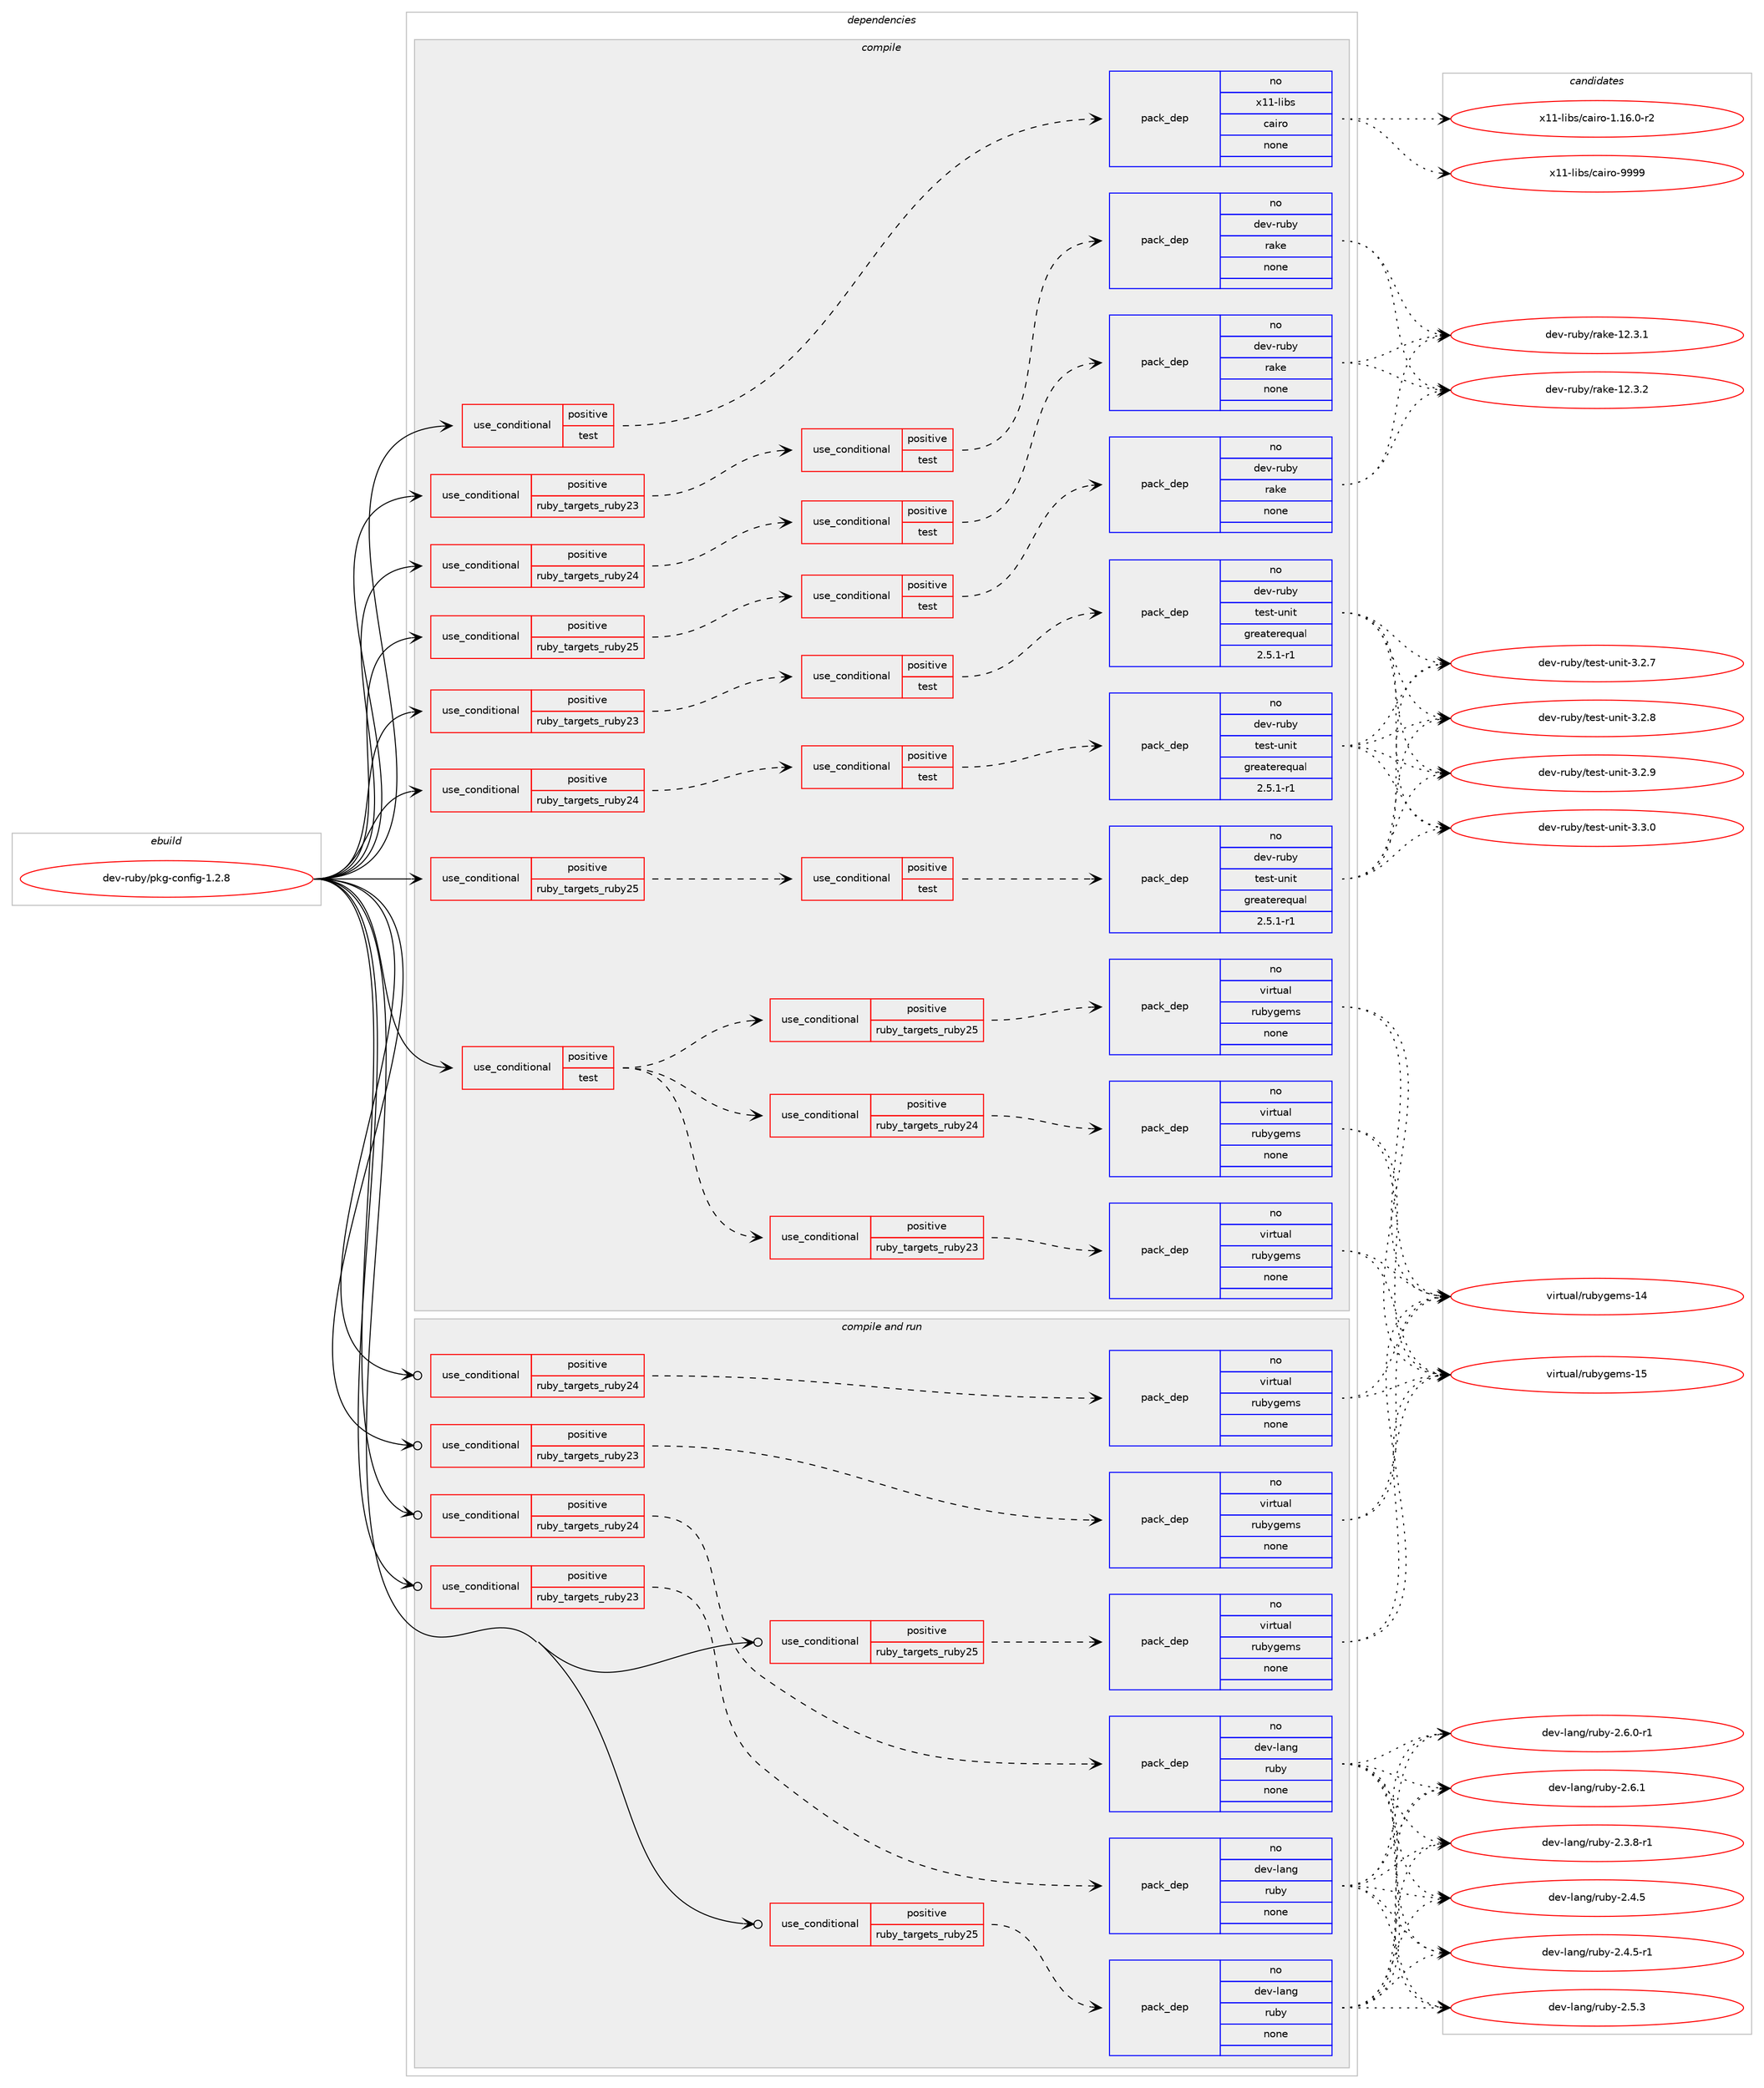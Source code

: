 digraph prolog {

# *************
# Graph options
# *************

newrank=true;
concentrate=true;
compound=true;
graph [rankdir=LR,fontname=Helvetica,fontsize=10,ranksep=1.5];#, ranksep=2.5, nodesep=0.2];
edge  [arrowhead=vee];
node  [fontname=Helvetica,fontsize=10];

# **********
# The ebuild
# **********

subgraph cluster_leftcol {
color=gray;
rank=same;
label=<<i>ebuild</i>>;
id [label="dev-ruby/pkg-config-1.2.8", color=red, width=4, href="../dev-ruby/pkg-config-1.2.8.svg"];
}

# ****************
# The dependencies
# ****************

subgraph cluster_midcol {
color=gray;
label=<<i>dependencies</i>>;
subgraph cluster_compile {
fillcolor="#eeeeee";
style=filled;
label=<<i>compile</i>>;
subgraph cond409347 {
dependency1511446 [label=<<TABLE BORDER="0" CELLBORDER="1" CELLSPACING="0" CELLPADDING="4"><TR><TD ROWSPAN="3" CELLPADDING="10">use_conditional</TD></TR><TR><TD>positive</TD></TR><TR><TD>ruby_targets_ruby23</TD></TR></TABLE>>, shape=none, color=red];
subgraph cond409348 {
dependency1511447 [label=<<TABLE BORDER="0" CELLBORDER="1" CELLSPACING="0" CELLPADDING="4"><TR><TD ROWSPAN="3" CELLPADDING="10">use_conditional</TD></TR><TR><TD>positive</TD></TR><TR><TD>test</TD></TR></TABLE>>, shape=none, color=red];
subgraph pack1078593 {
dependency1511448 [label=<<TABLE BORDER="0" CELLBORDER="1" CELLSPACING="0" CELLPADDING="4" WIDTH="220"><TR><TD ROWSPAN="6" CELLPADDING="30">pack_dep</TD></TR><TR><TD WIDTH="110">no</TD></TR><TR><TD>dev-ruby</TD></TR><TR><TD>rake</TD></TR><TR><TD>none</TD></TR><TR><TD></TD></TR></TABLE>>, shape=none, color=blue];
}
dependency1511447:e -> dependency1511448:w [weight=20,style="dashed",arrowhead="vee"];
}
dependency1511446:e -> dependency1511447:w [weight=20,style="dashed",arrowhead="vee"];
}
id:e -> dependency1511446:w [weight=20,style="solid",arrowhead="vee"];
subgraph cond409349 {
dependency1511449 [label=<<TABLE BORDER="0" CELLBORDER="1" CELLSPACING="0" CELLPADDING="4"><TR><TD ROWSPAN="3" CELLPADDING="10">use_conditional</TD></TR><TR><TD>positive</TD></TR><TR><TD>ruby_targets_ruby23</TD></TR></TABLE>>, shape=none, color=red];
subgraph cond409350 {
dependency1511450 [label=<<TABLE BORDER="0" CELLBORDER="1" CELLSPACING="0" CELLPADDING="4"><TR><TD ROWSPAN="3" CELLPADDING="10">use_conditional</TD></TR><TR><TD>positive</TD></TR><TR><TD>test</TD></TR></TABLE>>, shape=none, color=red];
subgraph pack1078594 {
dependency1511451 [label=<<TABLE BORDER="0" CELLBORDER="1" CELLSPACING="0" CELLPADDING="4" WIDTH="220"><TR><TD ROWSPAN="6" CELLPADDING="30">pack_dep</TD></TR><TR><TD WIDTH="110">no</TD></TR><TR><TD>dev-ruby</TD></TR><TR><TD>test-unit</TD></TR><TR><TD>greaterequal</TD></TR><TR><TD>2.5.1-r1</TD></TR></TABLE>>, shape=none, color=blue];
}
dependency1511450:e -> dependency1511451:w [weight=20,style="dashed",arrowhead="vee"];
}
dependency1511449:e -> dependency1511450:w [weight=20,style="dashed",arrowhead="vee"];
}
id:e -> dependency1511449:w [weight=20,style="solid",arrowhead="vee"];
subgraph cond409351 {
dependency1511452 [label=<<TABLE BORDER="0" CELLBORDER="1" CELLSPACING="0" CELLPADDING="4"><TR><TD ROWSPAN="3" CELLPADDING="10">use_conditional</TD></TR><TR><TD>positive</TD></TR><TR><TD>ruby_targets_ruby24</TD></TR></TABLE>>, shape=none, color=red];
subgraph cond409352 {
dependency1511453 [label=<<TABLE BORDER="0" CELLBORDER="1" CELLSPACING="0" CELLPADDING="4"><TR><TD ROWSPAN="3" CELLPADDING="10">use_conditional</TD></TR><TR><TD>positive</TD></TR><TR><TD>test</TD></TR></TABLE>>, shape=none, color=red];
subgraph pack1078595 {
dependency1511454 [label=<<TABLE BORDER="0" CELLBORDER="1" CELLSPACING="0" CELLPADDING="4" WIDTH="220"><TR><TD ROWSPAN="6" CELLPADDING="30">pack_dep</TD></TR><TR><TD WIDTH="110">no</TD></TR><TR><TD>dev-ruby</TD></TR><TR><TD>rake</TD></TR><TR><TD>none</TD></TR><TR><TD></TD></TR></TABLE>>, shape=none, color=blue];
}
dependency1511453:e -> dependency1511454:w [weight=20,style="dashed",arrowhead="vee"];
}
dependency1511452:e -> dependency1511453:w [weight=20,style="dashed",arrowhead="vee"];
}
id:e -> dependency1511452:w [weight=20,style="solid",arrowhead="vee"];
subgraph cond409353 {
dependency1511455 [label=<<TABLE BORDER="0" CELLBORDER="1" CELLSPACING="0" CELLPADDING="4"><TR><TD ROWSPAN="3" CELLPADDING="10">use_conditional</TD></TR><TR><TD>positive</TD></TR><TR><TD>ruby_targets_ruby24</TD></TR></TABLE>>, shape=none, color=red];
subgraph cond409354 {
dependency1511456 [label=<<TABLE BORDER="0" CELLBORDER="1" CELLSPACING="0" CELLPADDING="4"><TR><TD ROWSPAN="3" CELLPADDING="10">use_conditional</TD></TR><TR><TD>positive</TD></TR><TR><TD>test</TD></TR></TABLE>>, shape=none, color=red];
subgraph pack1078596 {
dependency1511457 [label=<<TABLE BORDER="0" CELLBORDER="1" CELLSPACING="0" CELLPADDING="4" WIDTH="220"><TR><TD ROWSPAN="6" CELLPADDING="30">pack_dep</TD></TR><TR><TD WIDTH="110">no</TD></TR><TR><TD>dev-ruby</TD></TR><TR><TD>test-unit</TD></TR><TR><TD>greaterequal</TD></TR><TR><TD>2.5.1-r1</TD></TR></TABLE>>, shape=none, color=blue];
}
dependency1511456:e -> dependency1511457:w [weight=20,style="dashed",arrowhead="vee"];
}
dependency1511455:e -> dependency1511456:w [weight=20,style="dashed",arrowhead="vee"];
}
id:e -> dependency1511455:w [weight=20,style="solid",arrowhead="vee"];
subgraph cond409355 {
dependency1511458 [label=<<TABLE BORDER="0" CELLBORDER="1" CELLSPACING="0" CELLPADDING="4"><TR><TD ROWSPAN="3" CELLPADDING="10">use_conditional</TD></TR><TR><TD>positive</TD></TR><TR><TD>ruby_targets_ruby25</TD></TR></TABLE>>, shape=none, color=red];
subgraph cond409356 {
dependency1511459 [label=<<TABLE BORDER="0" CELLBORDER="1" CELLSPACING="0" CELLPADDING="4"><TR><TD ROWSPAN="3" CELLPADDING="10">use_conditional</TD></TR><TR><TD>positive</TD></TR><TR><TD>test</TD></TR></TABLE>>, shape=none, color=red];
subgraph pack1078597 {
dependency1511460 [label=<<TABLE BORDER="0" CELLBORDER="1" CELLSPACING="0" CELLPADDING="4" WIDTH="220"><TR><TD ROWSPAN="6" CELLPADDING="30">pack_dep</TD></TR><TR><TD WIDTH="110">no</TD></TR><TR><TD>dev-ruby</TD></TR><TR><TD>rake</TD></TR><TR><TD>none</TD></TR><TR><TD></TD></TR></TABLE>>, shape=none, color=blue];
}
dependency1511459:e -> dependency1511460:w [weight=20,style="dashed",arrowhead="vee"];
}
dependency1511458:e -> dependency1511459:w [weight=20,style="dashed",arrowhead="vee"];
}
id:e -> dependency1511458:w [weight=20,style="solid",arrowhead="vee"];
subgraph cond409357 {
dependency1511461 [label=<<TABLE BORDER="0" CELLBORDER="1" CELLSPACING="0" CELLPADDING="4"><TR><TD ROWSPAN="3" CELLPADDING="10">use_conditional</TD></TR><TR><TD>positive</TD></TR><TR><TD>ruby_targets_ruby25</TD></TR></TABLE>>, shape=none, color=red];
subgraph cond409358 {
dependency1511462 [label=<<TABLE BORDER="0" CELLBORDER="1" CELLSPACING="0" CELLPADDING="4"><TR><TD ROWSPAN="3" CELLPADDING="10">use_conditional</TD></TR><TR><TD>positive</TD></TR><TR><TD>test</TD></TR></TABLE>>, shape=none, color=red];
subgraph pack1078598 {
dependency1511463 [label=<<TABLE BORDER="0" CELLBORDER="1" CELLSPACING="0" CELLPADDING="4" WIDTH="220"><TR><TD ROWSPAN="6" CELLPADDING="30">pack_dep</TD></TR><TR><TD WIDTH="110">no</TD></TR><TR><TD>dev-ruby</TD></TR><TR><TD>test-unit</TD></TR><TR><TD>greaterequal</TD></TR><TR><TD>2.5.1-r1</TD></TR></TABLE>>, shape=none, color=blue];
}
dependency1511462:e -> dependency1511463:w [weight=20,style="dashed",arrowhead="vee"];
}
dependency1511461:e -> dependency1511462:w [weight=20,style="dashed",arrowhead="vee"];
}
id:e -> dependency1511461:w [weight=20,style="solid",arrowhead="vee"];
subgraph cond409359 {
dependency1511464 [label=<<TABLE BORDER="0" CELLBORDER="1" CELLSPACING="0" CELLPADDING="4"><TR><TD ROWSPAN="3" CELLPADDING="10">use_conditional</TD></TR><TR><TD>positive</TD></TR><TR><TD>test</TD></TR></TABLE>>, shape=none, color=red];
subgraph cond409360 {
dependency1511465 [label=<<TABLE BORDER="0" CELLBORDER="1" CELLSPACING="0" CELLPADDING="4"><TR><TD ROWSPAN="3" CELLPADDING="10">use_conditional</TD></TR><TR><TD>positive</TD></TR><TR><TD>ruby_targets_ruby23</TD></TR></TABLE>>, shape=none, color=red];
subgraph pack1078599 {
dependency1511466 [label=<<TABLE BORDER="0" CELLBORDER="1" CELLSPACING="0" CELLPADDING="4" WIDTH="220"><TR><TD ROWSPAN="6" CELLPADDING="30">pack_dep</TD></TR><TR><TD WIDTH="110">no</TD></TR><TR><TD>virtual</TD></TR><TR><TD>rubygems</TD></TR><TR><TD>none</TD></TR><TR><TD></TD></TR></TABLE>>, shape=none, color=blue];
}
dependency1511465:e -> dependency1511466:w [weight=20,style="dashed",arrowhead="vee"];
}
dependency1511464:e -> dependency1511465:w [weight=20,style="dashed",arrowhead="vee"];
subgraph cond409361 {
dependency1511467 [label=<<TABLE BORDER="0" CELLBORDER="1" CELLSPACING="0" CELLPADDING="4"><TR><TD ROWSPAN="3" CELLPADDING="10">use_conditional</TD></TR><TR><TD>positive</TD></TR><TR><TD>ruby_targets_ruby24</TD></TR></TABLE>>, shape=none, color=red];
subgraph pack1078600 {
dependency1511468 [label=<<TABLE BORDER="0" CELLBORDER="1" CELLSPACING="0" CELLPADDING="4" WIDTH="220"><TR><TD ROWSPAN="6" CELLPADDING="30">pack_dep</TD></TR><TR><TD WIDTH="110">no</TD></TR><TR><TD>virtual</TD></TR><TR><TD>rubygems</TD></TR><TR><TD>none</TD></TR><TR><TD></TD></TR></TABLE>>, shape=none, color=blue];
}
dependency1511467:e -> dependency1511468:w [weight=20,style="dashed",arrowhead="vee"];
}
dependency1511464:e -> dependency1511467:w [weight=20,style="dashed",arrowhead="vee"];
subgraph cond409362 {
dependency1511469 [label=<<TABLE BORDER="0" CELLBORDER="1" CELLSPACING="0" CELLPADDING="4"><TR><TD ROWSPAN="3" CELLPADDING="10">use_conditional</TD></TR><TR><TD>positive</TD></TR><TR><TD>ruby_targets_ruby25</TD></TR></TABLE>>, shape=none, color=red];
subgraph pack1078601 {
dependency1511470 [label=<<TABLE BORDER="0" CELLBORDER="1" CELLSPACING="0" CELLPADDING="4" WIDTH="220"><TR><TD ROWSPAN="6" CELLPADDING="30">pack_dep</TD></TR><TR><TD WIDTH="110">no</TD></TR><TR><TD>virtual</TD></TR><TR><TD>rubygems</TD></TR><TR><TD>none</TD></TR><TR><TD></TD></TR></TABLE>>, shape=none, color=blue];
}
dependency1511469:e -> dependency1511470:w [weight=20,style="dashed",arrowhead="vee"];
}
dependency1511464:e -> dependency1511469:w [weight=20,style="dashed",arrowhead="vee"];
}
id:e -> dependency1511464:w [weight=20,style="solid",arrowhead="vee"];
subgraph cond409363 {
dependency1511471 [label=<<TABLE BORDER="0" CELLBORDER="1" CELLSPACING="0" CELLPADDING="4"><TR><TD ROWSPAN="3" CELLPADDING="10">use_conditional</TD></TR><TR><TD>positive</TD></TR><TR><TD>test</TD></TR></TABLE>>, shape=none, color=red];
subgraph pack1078602 {
dependency1511472 [label=<<TABLE BORDER="0" CELLBORDER="1" CELLSPACING="0" CELLPADDING="4" WIDTH="220"><TR><TD ROWSPAN="6" CELLPADDING="30">pack_dep</TD></TR><TR><TD WIDTH="110">no</TD></TR><TR><TD>x11-libs</TD></TR><TR><TD>cairo</TD></TR><TR><TD>none</TD></TR><TR><TD></TD></TR></TABLE>>, shape=none, color=blue];
}
dependency1511471:e -> dependency1511472:w [weight=20,style="dashed",arrowhead="vee"];
}
id:e -> dependency1511471:w [weight=20,style="solid",arrowhead="vee"];
}
subgraph cluster_compileandrun {
fillcolor="#eeeeee";
style=filled;
label=<<i>compile and run</i>>;
subgraph cond409364 {
dependency1511473 [label=<<TABLE BORDER="0" CELLBORDER="1" CELLSPACING="0" CELLPADDING="4"><TR><TD ROWSPAN="3" CELLPADDING="10">use_conditional</TD></TR><TR><TD>positive</TD></TR><TR><TD>ruby_targets_ruby23</TD></TR></TABLE>>, shape=none, color=red];
subgraph pack1078603 {
dependency1511474 [label=<<TABLE BORDER="0" CELLBORDER="1" CELLSPACING="0" CELLPADDING="4" WIDTH="220"><TR><TD ROWSPAN="6" CELLPADDING="30">pack_dep</TD></TR><TR><TD WIDTH="110">no</TD></TR><TR><TD>dev-lang</TD></TR><TR><TD>ruby</TD></TR><TR><TD>none</TD></TR><TR><TD></TD></TR></TABLE>>, shape=none, color=blue];
}
dependency1511473:e -> dependency1511474:w [weight=20,style="dashed",arrowhead="vee"];
}
id:e -> dependency1511473:w [weight=20,style="solid",arrowhead="odotvee"];
subgraph cond409365 {
dependency1511475 [label=<<TABLE BORDER="0" CELLBORDER="1" CELLSPACING="0" CELLPADDING="4"><TR><TD ROWSPAN="3" CELLPADDING="10">use_conditional</TD></TR><TR><TD>positive</TD></TR><TR><TD>ruby_targets_ruby23</TD></TR></TABLE>>, shape=none, color=red];
subgraph pack1078604 {
dependency1511476 [label=<<TABLE BORDER="0" CELLBORDER="1" CELLSPACING="0" CELLPADDING="4" WIDTH="220"><TR><TD ROWSPAN="6" CELLPADDING="30">pack_dep</TD></TR><TR><TD WIDTH="110">no</TD></TR><TR><TD>virtual</TD></TR><TR><TD>rubygems</TD></TR><TR><TD>none</TD></TR><TR><TD></TD></TR></TABLE>>, shape=none, color=blue];
}
dependency1511475:e -> dependency1511476:w [weight=20,style="dashed",arrowhead="vee"];
}
id:e -> dependency1511475:w [weight=20,style="solid",arrowhead="odotvee"];
subgraph cond409366 {
dependency1511477 [label=<<TABLE BORDER="0" CELLBORDER="1" CELLSPACING="0" CELLPADDING="4"><TR><TD ROWSPAN="3" CELLPADDING="10">use_conditional</TD></TR><TR><TD>positive</TD></TR><TR><TD>ruby_targets_ruby24</TD></TR></TABLE>>, shape=none, color=red];
subgraph pack1078605 {
dependency1511478 [label=<<TABLE BORDER="0" CELLBORDER="1" CELLSPACING="0" CELLPADDING="4" WIDTH="220"><TR><TD ROWSPAN="6" CELLPADDING="30">pack_dep</TD></TR><TR><TD WIDTH="110">no</TD></TR><TR><TD>dev-lang</TD></TR><TR><TD>ruby</TD></TR><TR><TD>none</TD></TR><TR><TD></TD></TR></TABLE>>, shape=none, color=blue];
}
dependency1511477:e -> dependency1511478:w [weight=20,style="dashed",arrowhead="vee"];
}
id:e -> dependency1511477:w [weight=20,style="solid",arrowhead="odotvee"];
subgraph cond409367 {
dependency1511479 [label=<<TABLE BORDER="0" CELLBORDER="1" CELLSPACING="0" CELLPADDING="4"><TR><TD ROWSPAN="3" CELLPADDING="10">use_conditional</TD></TR><TR><TD>positive</TD></TR><TR><TD>ruby_targets_ruby24</TD></TR></TABLE>>, shape=none, color=red];
subgraph pack1078606 {
dependency1511480 [label=<<TABLE BORDER="0" CELLBORDER="1" CELLSPACING="0" CELLPADDING="4" WIDTH="220"><TR><TD ROWSPAN="6" CELLPADDING="30">pack_dep</TD></TR><TR><TD WIDTH="110">no</TD></TR><TR><TD>virtual</TD></TR><TR><TD>rubygems</TD></TR><TR><TD>none</TD></TR><TR><TD></TD></TR></TABLE>>, shape=none, color=blue];
}
dependency1511479:e -> dependency1511480:w [weight=20,style="dashed",arrowhead="vee"];
}
id:e -> dependency1511479:w [weight=20,style="solid",arrowhead="odotvee"];
subgraph cond409368 {
dependency1511481 [label=<<TABLE BORDER="0" CELLBORDER="1" CELLSPACING="0" CELLPADDING="4"><TR><TD ROWSPAN="3" CELLPADDING="10">use_conditional</TD></TR><TR><TD>positive</TD></TR><TR><TD>ruby_targets_ruby25</TD></TR></TABLE>>, shape=none, color=red];
subgraph pack1078607 {
dependency1511482 [label=<<TABLE BORDER="0" CELLBORDER="1" CELLSPACING="0" CELLPADDING="4" WIDTH="220"><TR><TD ROWSPAN="6" CELLPADDING="30">pack_dep</TD></TR><TR><TD WIDTH="110">no</TD></TR><TR><TD>dev-lang</TD></TR><TR><TD>ruby</TD></TR><TR><TD>none</TD></TR><TR><TD></TD></TR></TABLE>>, shape=none, color=blue];
}
dependency1511481:e -> dependency1511482:w [weight=20,style="dashed",arrowhead="vee"];
}
id:e -> dependency1511481:w [weight=20,style="solid",arrowhead="odotvee"];
subgraph cond409369 {
dependency1511483 [label=<<TABLE BORDER="0" CELLBORDER="1" CELLSPACING="0" CELLPADDING="4"><TR><TD ROWSPAN="3" CELLPADDING="10">use_conditional</TD></TR><TR><TD>positive</TD></TR><TR><TD>ruby_targets_ruby25</TD></TR></TABLE>>, shape=none, color=red];
subgraph pack1078608 {
dependency1511484 [label=<<TABLE BORDER="0" CELLBORDER="1" CELLSPACING="0" CELLPADDING="4" WIDTH="220"><TR><TD ROWSPAN="6" CELLPADDING="30">pack_dep</TD></TR><TR><TD WIDTH="110">no</TD></TR><TR><TD>virtual</TD></TR><TR><TD>rubygems</TD></TR><TR><TD>none</TD></TR><TR><TD></TD></TR></TABLE>>, shape=none, color=blue];
}
dependency1511483:e -> dependency1511484:w [weight=20,style="dashed",arrowhead="vee"];
}
id:e -> dependency1511483:w [weight=20,style="solid",arrowhead="odotvee"];
}
subgraph cluster_run {
fillcolor="#eeeeee";
style=filled;
label=<<i>run</i>>;
}
}

# **************
# The candidates
# **************

subgraph cluster_choices {
rank=same;
color=gray;
label=<<i>candidates</i>>;

subgraph choice1078593 {
color=black;
nodesep=1;
choice1001011184511411798121471149710710145495046514649 [label="dev-ruby/rake-12.3.1", color=red, width=4,href="../dev-ruby/rake-12.3.1.svg"];
choice1001011184511411798121471149710710145495046514650 [label="dev-ruby/rake-12.3.2", color=red, width=4,href="../dev-ruby/rake-12.3.2.svg"];
dependency1511448:e -> choice1001011184511411798121471149710710145495046514649:w [style=dotted,weight="100"];
dependency1511448:e -> choice1001011184511411798121471149710710145495046514650:w [style=dotted,weight="100"];
}
subgraph choice1078594 {
color=black;
nodesep=1;
choice10010111845114117981214711610111511645117110105116455146504655 [label="dev-ruby/test-unit-3.2.7", color=red, width=4,href="../dev-ruby/test-unit-3.2.7.svg"];
choice10010111845114117981214711610111511645117110105116455146504656 [label="dev-ruby/test-unit-3.2.8", color=red, width=4,href="../dev-ruby/test-unit-3.2.8.svg"];
choice10010111845114117981214711610111511645117110105116455146504657 [label="dev-ruby/test-unit-3.2.9", color=red, width=4,href="../dev-ruby/test-unit-3.2.9.svg"];
choice10010111845114117981214711610111511645117110105116455146514648 [label="dev-ruby/test-unit-3.3.0", color=red, width=4,href="../dev-ruby/test-unit-3.3.0.svg"];
dependency1511451:e -> choice10010111845114117981214711610111511645117110105116455146504655:w [style=dotted,weight="100"];
dependency1511451:e -> choice10010111845114117981214711610111511645117110105116455146504656:w [style=dotted,weight="100"];
dependency1511451:e -> choice10010111845114117981214711610111511645117110105116455146504657:w [style=dotted,weight="100"];
dependency1511451:e -> choice10010111845114117981214711610111511645117110105116455146514648:w [style=dotted,weight="100"];
}
subgraph choice1078595 {
color=black;
nodesep=1;
choice1001011184511411798121471149710710145495046514649 [label="dev-ruby/rake-12.3.1", color=red, width=4,href="../dev-ruby/rake-12.3.1.svg"];
choice1001011184511411798121471149710710145495046514650 [label="dev-ruby/rake-12.3.2", color=red, width=4,href="../dev-ruby/rake-12.3.2.svg"];
dependency1511454:e -> choice1001011184511411798121471149710710145495046514649:w [style=dotted,weight="100"];
dependency1511454:e -> choice1001011184511411798121471149710710145495046514650:w [style=dotted,weight="100"];
}
subgraph choice1078596 {
color=black;
nodesep=1;
choice10010111845114117981214711610111511645117110105116455146504655 [label="dev-ruby/test-unit-3.2.7", color=red, width=4,href="../dev-ruby/test-unit-3.2.7.svg"];
choice10010111845114117981214711610111511645117110105116455146504656 [label="dev-ruby/test-unit-3.2.8", color=red, width=4,href="../dev-ruby/test-unit-3.2.8.svg"];
choice10010111845114117981214711610111511645117110105116455146504657 [label="dev-ruby/test-unit-3.2.9", color=red, width=4,href="../dev-ruby/test-unit-3.2.9.svg"];
choice10010111845114117981214711610111511645117110105116455146514648 [label="dev-ruby/test-unit-3.3.0", color=red, width=4,href="../dev-ruby/test-unit-3.3.0.svg"];
dependency1511457:e -> choice10010111845114117981214711610111511645117110105116455146504655:w [style=dotted,weight="100"];
dependency1511457:e -> choice10010111845114117981214711610111511645117110105116455146504656:w [style=dotted,weight="100"];
dependency1511457:e -> choice10010111845114117981214711610111511645117110105116455146504657:w [style=dotted,weight="100"];
dependency1511457:e -> choice10010111845114117981214711610111511645117110105116455146514648:w [style=dotted,weight="100"];
}
subgraph choice1078597 {
color=black;
nodesep=1;
choice1001011184511411798121471149710710145495046514649 [label="dev-ruby/rake-12.3.1", color=red, width=4,href="../dev-ruby/rake-12.3.1.svg"];
choice1001011184511411798121471149710710145495046514650 [label="dev-ruby/rake-12.3.2", color=red, width=4,href="../dev-ruby/rake-12.3.2.svg"];
dependency1511460:e -> choice1001011184511411798121471149710710145495046514649:w [style=dotted,weight="100"];
dependency1511460:e -> choice1001011184511411798121471149710710145495046514650:w [style=dotted,weight="100"];
}
subgraph choice1078598 {
color=black;
nodesep=1;
choice10010111845114117981214711610111511645117110105116455146504655 [label="dev-ruby/test-unit-3.2.7", color=red, width=4,href="../dev-ruby/test-unit-3.2.7.svg"];
choice10010111845114117981214711610111511645117110105116455146504656 [label="dev-ruby/test-unit-3.2.8", color=red, width=4,href="../dev-ruby/test-unit-3.2.8.svg"];
choice10010111845114117981214711610111511645117110105116455146504657 [label="dev-ruby/test-unit-3.2.9", color=red, width=4,href="../dev-ruby/test-unit-3.2.9.svg"];
choice10010111845114117981214711610111511645117110105116455146514648 [label="dev-ruby/test-unit-3.3.0", color=red, width=4,href="../dev-ruby/test-unit-3.3.0.svg"];
dependency1511463:e -> choice10010111845114117981214711610111511645117110105116455146504655:w [style=dotted,weight="100"];
dependency1511463:e -> choice10010111845114117981214711610111511645117110105116455146504656:w [style=dotted,weight="100"];
dependency1511463:e -> choice10010111845114117981214711610111511645117110105116455146504657:w [style=dotted,weight="100"];
dependency1511463:e -> choice10010111845114117981214711610111511645117110105116455146514648:w [style=dotted,weight="100"];
}
subgraph choice1078599 {
color=black;
nodesep=1;
choice118105114116117971084711411798121103101109115454952 [label="virtual/rubygems-14", color=red, width=4,href="../virtual/rubygems-14.svg"];
choice118105114116117971084711411798121103101109115454953 [label="virtual/rubygems-15", color=red, width=4,href="../virtual/rubygems-15.svg"];
dependency1511466:e -> choice118105114116117971084711411798121103101109115454952:w [style=dotted,weight="100"];
dependency1511466:e -> choice118105114116117971084711411798121103101109115454953:w [style=dotted,weight="100"];
}
subgraph choice1078600 {
color=black;
nodesep=1;
choice118105114116117971084711411798121103101109115454952 [label="virtual/rubygems-14", color=red, width=4,href="../virtual/rubygems-14.svg"];
choice118105114116117971084711411798121103101109115454953 [label="virtual/rubygems-15", color=red, width=4,href="../virtual/rubygems-15.svg"];
dependency1511468:e -> choice118105114116117971084711411798121103101109115454952:w [style=dotted,weight="100"];
dependency1511468:e -> choice118105114116117971084711411798121103101109115454953:w [style=dotted,weight="100"];
}
subgraph choice1078601 {
color=black;
nodesep=1;
choice118105114116117971084711411798121103101109115454952 [label="virtual/rubygems-14", color=red, width=4,href="../virtual/rubygems-14.svg"];
choice118105114116117971084711411798121103101109115454953 [label="virtual/rubygems-15", color=red, width=4,href="../virtual/rubygems-15.svg"];
dependency1511470:e -> choice118105114116117971084711411798121103101109115454952:w [style=dotted,weight="100"];
dependency1511470:e -> choice118105114116117971084711411798121103101109115454953:w [style=dotted,weight="100"];
}
subgraph choice1078602 {
color=black;
nodesep=1;
choice12049494510810598115479997105114111454946495446484511450 [label="x11-libs/cairo-1.16.0-r2", color=red, width=4,href="../x11-libs/cairo-1.16.0-r2.svg"];
choice120494945108105981154799971051141114557575757 [label="x11-libs/cairo-9999", color=red, width=4,href="../x11-libs/cairo-9999.svg"];
dependency1511472:e -> choice12049494510810598115479997105114111454946495446484511450:w [style=dotted,weight="100"];
dependency1511472:e -> choice120494945108105981154799971051141114557575757:w [style=dotted,weight="100"];
}
subgraph choice1078603 {
color=black;
nodesep=1;
choice100101118451089711010347114117981214550465146564511449 [label="dev-lang/ruby-2.3.8-r1", color=red, width=4,href="../dev-lang/ruby-2.3.8-r1.svg"];
choice10010111845108971101034711411798121455046524653 [label="dev-lang/ruby-2.4.5", color=red, width=4,href="../dev-lang/ruby-2.4.5.svg"];
choice100101118451089711010347114117981214550465246534511449 [label="dev-lang/ruby-2.4.5-r1", color=red, width=4,href="../dev-lang/ruby-2.4.5-r1.svg"];
choice10010111845108971101034711411798121455046534651 [label="dev-lang/ruby-2.5.3", color=red, width=4,href="../dev-lang/ruby-2.5.3.svg"];
choice100101118451089711010347114117981214550465446484511449 [label="dev-lang/ruby-2.6.0-r1", color=red, width=4,href="../dev-lang/ruby-2.6.0-r1.svg"];
choice10010111845108971101034711411798121455046544649 [label="dev-lang/ruby-2.6.1", color=red, width=4,href="../dev-lang/ruby-2.6.1.svg"];
dependency1511474:e -> choice100101118451089711010347114117981214550465146564511449:w [style=dotted,weight="100"];
dependency1511474:e -> choice10010111845108971101034711411798121455046524653:w [style=dotted,weight="100"];
dependency1511474:e -> choice100101118451089711010347114117981214550465246534511449:w [style=dotted,weight="100"];
dependency1511474:e -> choice10010111845108971101034711411798121455046534651:w [style=dotted,weight="100"];
dependency1511474:e -> choice100101118451089711010347114117981214550465446484511449:w [style=dotted,weight="100"];
dependency1511474:e -> choice10010111845108971101034711411798121455046544649:w [style=dotted,weight="100"];
}
subgraph choice1078604 {
color=black;
nodesep=1;
choice118105114116117971084711411798121103101109115454952 [label="virtual/rubygems-14", color=red, width=4,href="../virtual/rubygems-14.svg"];
choice118105114116117971084711411798121103101109115454953 [label="virtual/rubygems-15", color=red, width=4,href="../virtual/rubygems-15.svg"];
dependency1511476:e -> choice118105114116117971084711411798121103101109115454952:w [style=dotted,weight="100"];
dependency1511476:e -> choice118105114116117971084711411798121103101109115454953:w [style=dotted,weight="100"];
}
subgraph choice1078605 {
color=black;
nodesep=1;
choice100101118451089711010347114117981214550465146564511449 [label="dev-lang/ruby-2.3.8-r1", color=red, width=4,href="../dev-lang/ruby-2.3.8-r1.svg"];
choice10010111845108971101034711411798121455046524653 [label="dev-lang/ruby-2.4.5", color=red, width=4,href="../dev-lang/ruby-2.4.5.svg"];
choice100101118451089711010347114117981214550465246534511449 [label="dev-lang/ruby-2.4.5-r1", color=red, width=4,href="../dev-lang/ruby-2.4.5-r1.svg"];
choice10010111845108971101034711411798121455046534651 [label="dev-lang/ruby-2.5.3", color=red, width=4,href="../dev-lang/ruby-2.5.3.svg"];
choice100101118451089711010347114117981214550465446484511449 [label="dev-lang/ruby-2.6.0-r1", color=red, width=4,href="../dev-lang/ruby-2.6.0-r1.svg"];
choice10010111845108971101034711411798121455046544649 [label="dev-lang/ruby-2.6.1", color=red, width=4,href="../dev-lang/ruby-2.6.1.svg"];
dependency1511478:e -> choice100101118451089711010347114117981214550465146564511449:w [style=dotted,weight="100"];
dependency1511478:e -> choice10010111845108971101034711411798121455046524653:w [style=dotted,weight="100"];
dependency1511478:e -> choice100101118451089711010347114117981214550465246534511449:w [style=dotted,weight="100"];
dependency1511478:e -> choice10010111845108971101034711411798121455046534651:w [style=dotted,weight="100"];
dependency1511478:e -> choice100101118451089711010347114117981214550465446484511449:w [style=dotted,weight="100"];
dependency1511478:e -> choice10010111845108971101034711411798121455046544649:w [style=dotted,weight="100"];
}
subgraph choice1078606 {
color=black;
nodesep=1;
choice118105114116117971084711411798121103101109115454952 [label="virtual/rubygems-14", color=red, width=4,href="../virtual/rubygems-14.svg"];
choice118105114116117971084711411798121103101109115454953 [label="virtual/rubygems-15", color=red, width=4,href="../virtual/rubygems-15.svg"];
dependency1511480:e -> choice118105114116117971084711411798121103101109115454952:w [style=dotted,weight="100"];
dependency1511480:e -> choice118105114116117971084711411798121103101109115454953:w [style=dotted,weight="100"];
}
subgraph choice1078607 {
color=black;
nodesep=1;
choice100101118451089711010347114117981214550465146564511449 [label="dev-lang/ruby-2.3.8-r1", color=red, width=4,href="../dev-lang/ruby-2.3.8-r1.svg"];
choice10010111845108971101034711411798121455046524653 [label="dev-lang/ruby-2.4.5", color=red, width=4,href="../dev-lang/ruby-2.4.5.svg"];
choice100101118451089711010347114117981214550465246534511449 [label="dev-lang/ruby-2.4.5-r1", color=red, width=4,href="../dev-lang/ruby-2.4.5-r1.svg"];
choice10010111845108971101034711411798121455046534651 [label="dev-lang/ruby-2.5.3", color=red, width=4,href="../dev-lang/ruby-2.5.3.svg"];
choice100101118451089711010347114117981214550465446484511449 [label="dev-lang/ruby-2.6.0-r1", color=red, width=4,href="../dev-lang/ruby-2.6.0-r1.svg"];
choice10010111845108971101034711411798121455046544649 [label="dev-lang/ruby-2.6.1", color=red, width=4,href="../dev-lang/ruby-2.6.1.svg"];
dependency1511482:e -> choice100101118451089711010347114117981214550465146564511449:w [style=dotted,weight="100"];
dependency1511482:e -> choice10010111845108971101034711411798121455046524653:w [style=dotted,weight="100"];
dependency1511482:e -> choice100101118451089711010347114117981214550465246534511449:w [style=dotted,weight="100"];
dependency1511482:e -> choice10010111845108971101034711411798121455046534651:w [style=dotted,weight="100"];
dependency1511482:e -> choice100101118451089711010347114117981214550465446484511449:w [style=dotted,weight="100"];
dependency1511482:e -> choice10010111845108971101034711411798121455046544649:w [style=dotted,weight="100"];
}
subgraph choice1078608 {
color=black;
nodesep=1;
choice118105114116117971084711411798121103101109115454952 [label="virtual/rubygems-14", color=red, width=4,href="../virtual/rubygems-14.svg"];
choice118105114116117971084711411798121103101109115454953 [label="virtual/rubygems-15", color=red, width=4,href="../virtual/rubygems-15.svg"];
dependency1511484:e -> choice118105114116117971084711411798121103101109115454952:w [style=dotted,weight="100"];
dependency1511484:e -> choice118105114116117971084711411798121103101109115454953:w [style=dotted,weight="100"];
}
}

}
